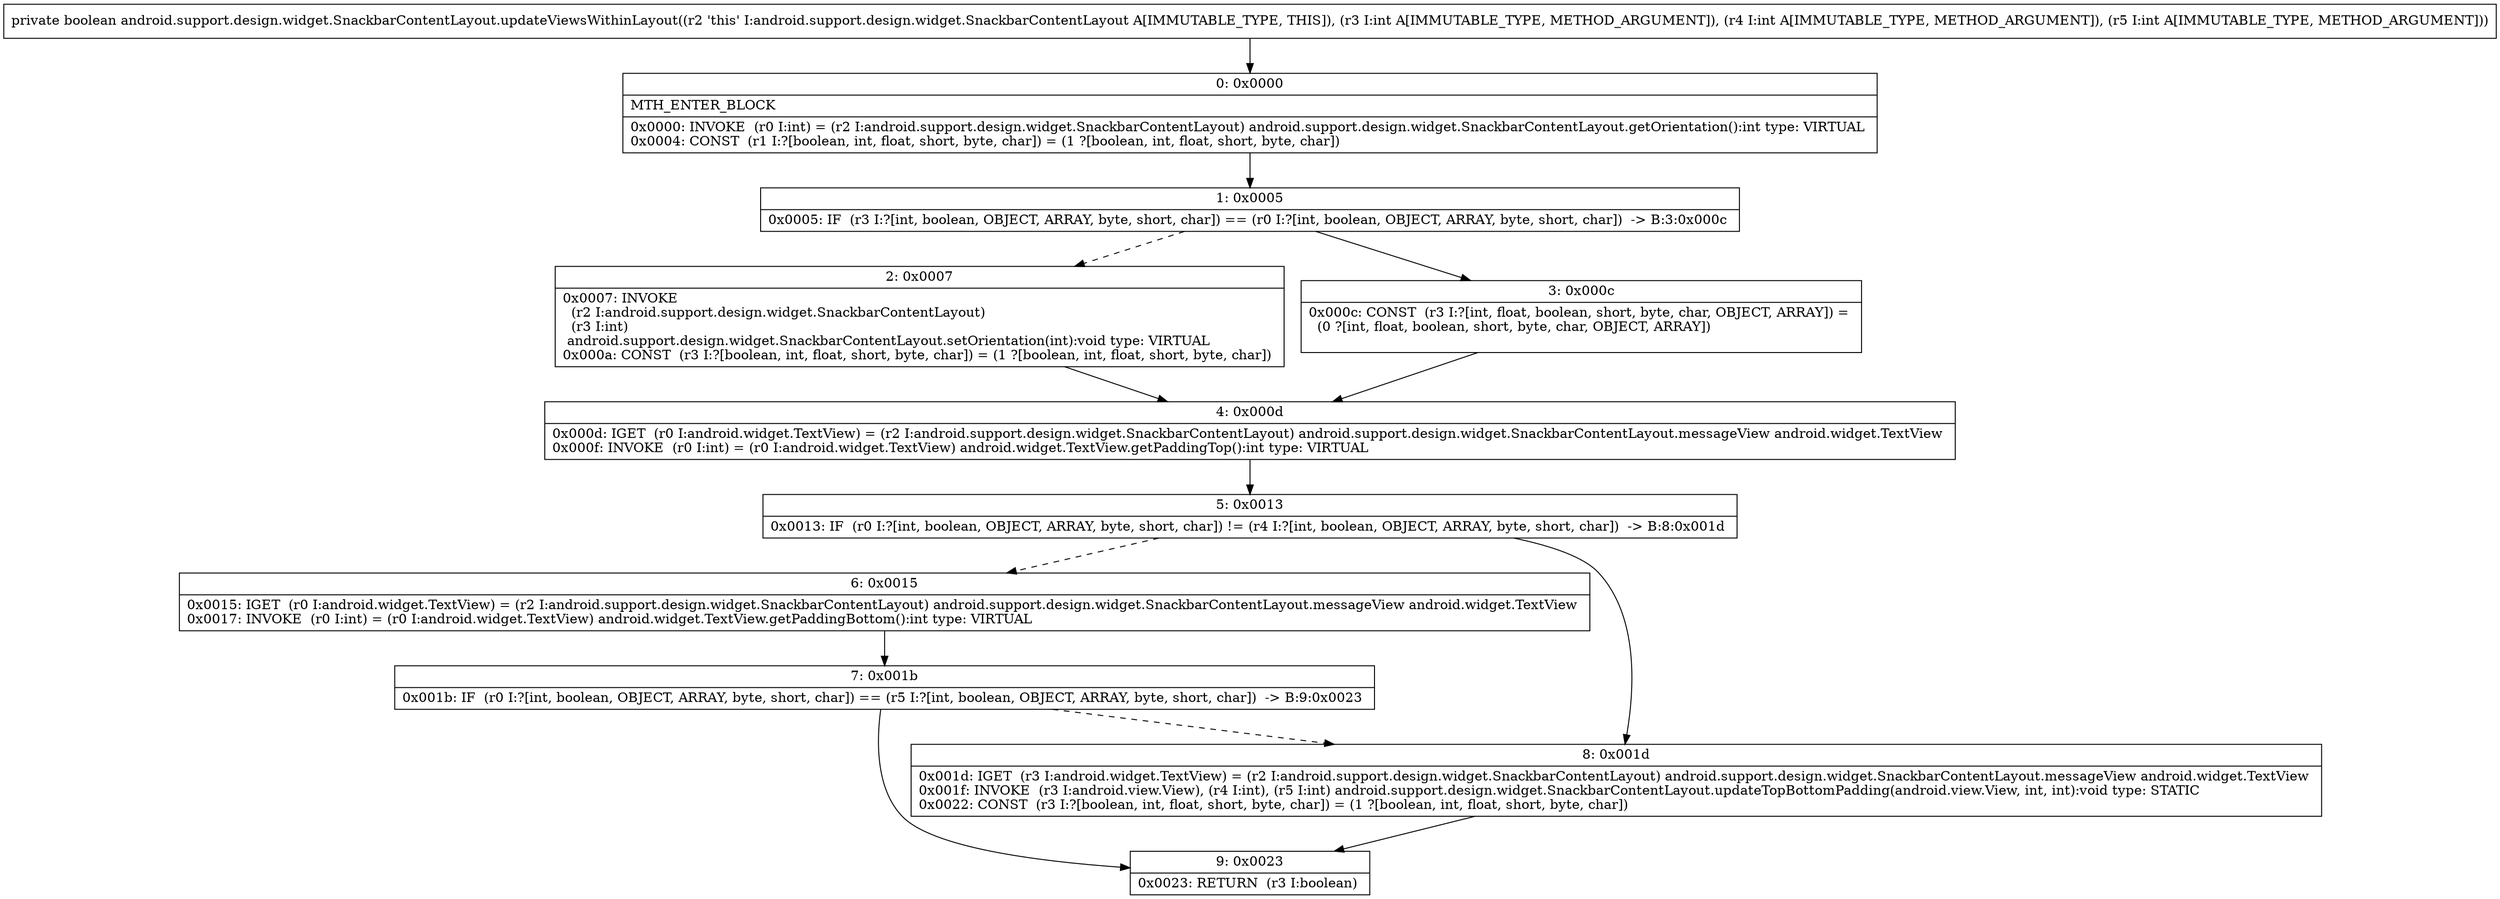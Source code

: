 digraph "CFG forandroid.support.design.widget.SnackbarContentLayout.updateViewsWithinLayout(III)Z" {
Node_0 [shape=record,label="{0\:\ 0x0000|MTH_ENTER_BLOCK\l|0x0000: INVOKE  (r0 I:int) = (r2 I:android.support.design.widget.SnackbarContentLayout) android.support.design.widget.SnackbarContentLayout.getOrientation():int type: VIRTUAL \l0x0004: CONST  (r1 I:?[boolean, int, float, short, byte, char]) = (1 ?[boolean, int, float, short, byte, char]) \l}"];
Node_1 [shape=record,label="{1\:\ 0x0005|0x0005: IF  (r3 I:?[int, boolean, OBJECT, ARRAY, byte, short, char]) == (r0 I:?[int, boolean, OBJECT, ARRAY, byte, short, char])  \-\> B:3:0x000c \l}"];
Node_2 [shape=record,label="{2\:\ 0x0007|0x0007: INVOKE  \l  (r2 I:android.support.design.widget.SnackbarContentLayout)\l  (r3 I:int)\l android.support.design.widget.SnackbarContentLayout.setOrientation(int):void type: VIRTUAL \l0x000a: CONST  (r3 I:?[boolean, int, float, short, byte, char]) = (1 ?[boolean, int, float, short, byte, char]) \l}"];
Node_3 [shape=record,label="{3\:\ 0x000c|0x000c: CONST  (r3 I:?[int, float, boolean, short, byte, char, OBJECT, ARRAY]) = \l  (0 ?[int, float, boolean, short, byte, char, OBJECT, ARRAY])\l \l}"];
Node_4 [shape=record,label="{4\:\ 0x000d|0x000d: IGET  (r0 I:android.widget.TextView) = (r2 I:android.support.design.widget.SnackbarContentLayout) android.support.design.widget.SnackbarContentLayout.messageView android.widget.TextView \l0x000f: INVOKE  (r0 I:int) = (r0 I:android.widget.TextView) android.widget.TextView.getPaddingTop():int type: VIRTUAL \l}"];
Node_5 [shape=record,label="{5\:\ 0x0013|0x0013: IF  (r0 I:?[int, boolean, OBJECT, ARRAY, byte, short, char]) != (r4 I:?[int, boolean, OBJECT, ARRAY, byte, short, char])  \-\> B:8:0x001d \l}"];
Node_6 [shape=record,label="{6\:\ 0x0015|0x0015: IGET  (r0 I:android.widget.TextView) = (r2 I:android.support.design.widget.SnackbarContentLayout) android.support.design.widget.SnackbarContentLayout.messageView android.widget.TextView \l0x0017: INVOKE  (r0 I:int) = (r0 I:android.widget.TextView) android.widget.TextView.getPaddingBottom():int type: VIRTUAL \l}"];
Node_7 [shape=record,label="{7\:\ 0x001b|0x001b: IF  (r0 I:?[int, boolean, OBJECT, ARRAY, byte, short, char]) == (r5 I:?[int, boolean, OBJECT, ARRAY, byte, short, char])  \-\> B:9:0x0023 \l}"];
Node_8 [shape=record,label="{8\:\ 0x001d|0x001d: IGET  (r3 I:android.widget.TextView) = (r2 I:android.support.design.widget.SnackbarContentLayout) android.support.design.widget.SnackbarContentLayout.messageView android.widget.TextView \l0x001f: INVOKE  (r3 I:android.view.View), (r4 I:int), (r5 I:int) android.support.design.widget.SnackbarContentLayout.updateTopBottomPadding(android.view.View, int, int):void type: STATIC \l0x0022: CONST  (r3 I:?[boolean, int, float, short, byte, char]) = (1 ?[boolean, int, float, short, byte, char]) \l}"];
Node_9 [shape=record,label="{9\:\ 0x0023|0x0023: RETURN  (r3 I:boolean) \l}"];
MethodNode[shape=record,label="{private boolean android.support.design.widget.SnackbarContentLayout.updateViewsWithinLayout((r2 'this' I:android.support.design.widget.SnackbarContentLayout A[IMMUTABLE_TYPE, THIS]), (r3 I:int A[IMMUTABLE_TYPE, METHOD_ARGUMENT]), (r4 I:int A[IMMUTABLE_TYPE, METHOD_ARGUMENT]), (r5 I:int A[IMMUTABLE_TYPE, METHOD_ARGUMENT])) }"];
MethodNode -> Node_0;
Node_0 -> Node_1;
Node_1 -> Node_2[style=dashed];
Node_1 -> Node_3;
Node_2 -> Node_4;
Node_3 -> Node_4;
Node_4 -> Node_5;
Node_5 -> Node_6[style=dashed];
Node_5 -> Node_8;
Node_6 -> Node_7;
Node_7 -> Node_8[style=dashed];
Node_7 -> Node_9;
Node_8 -> Node_9;
}

